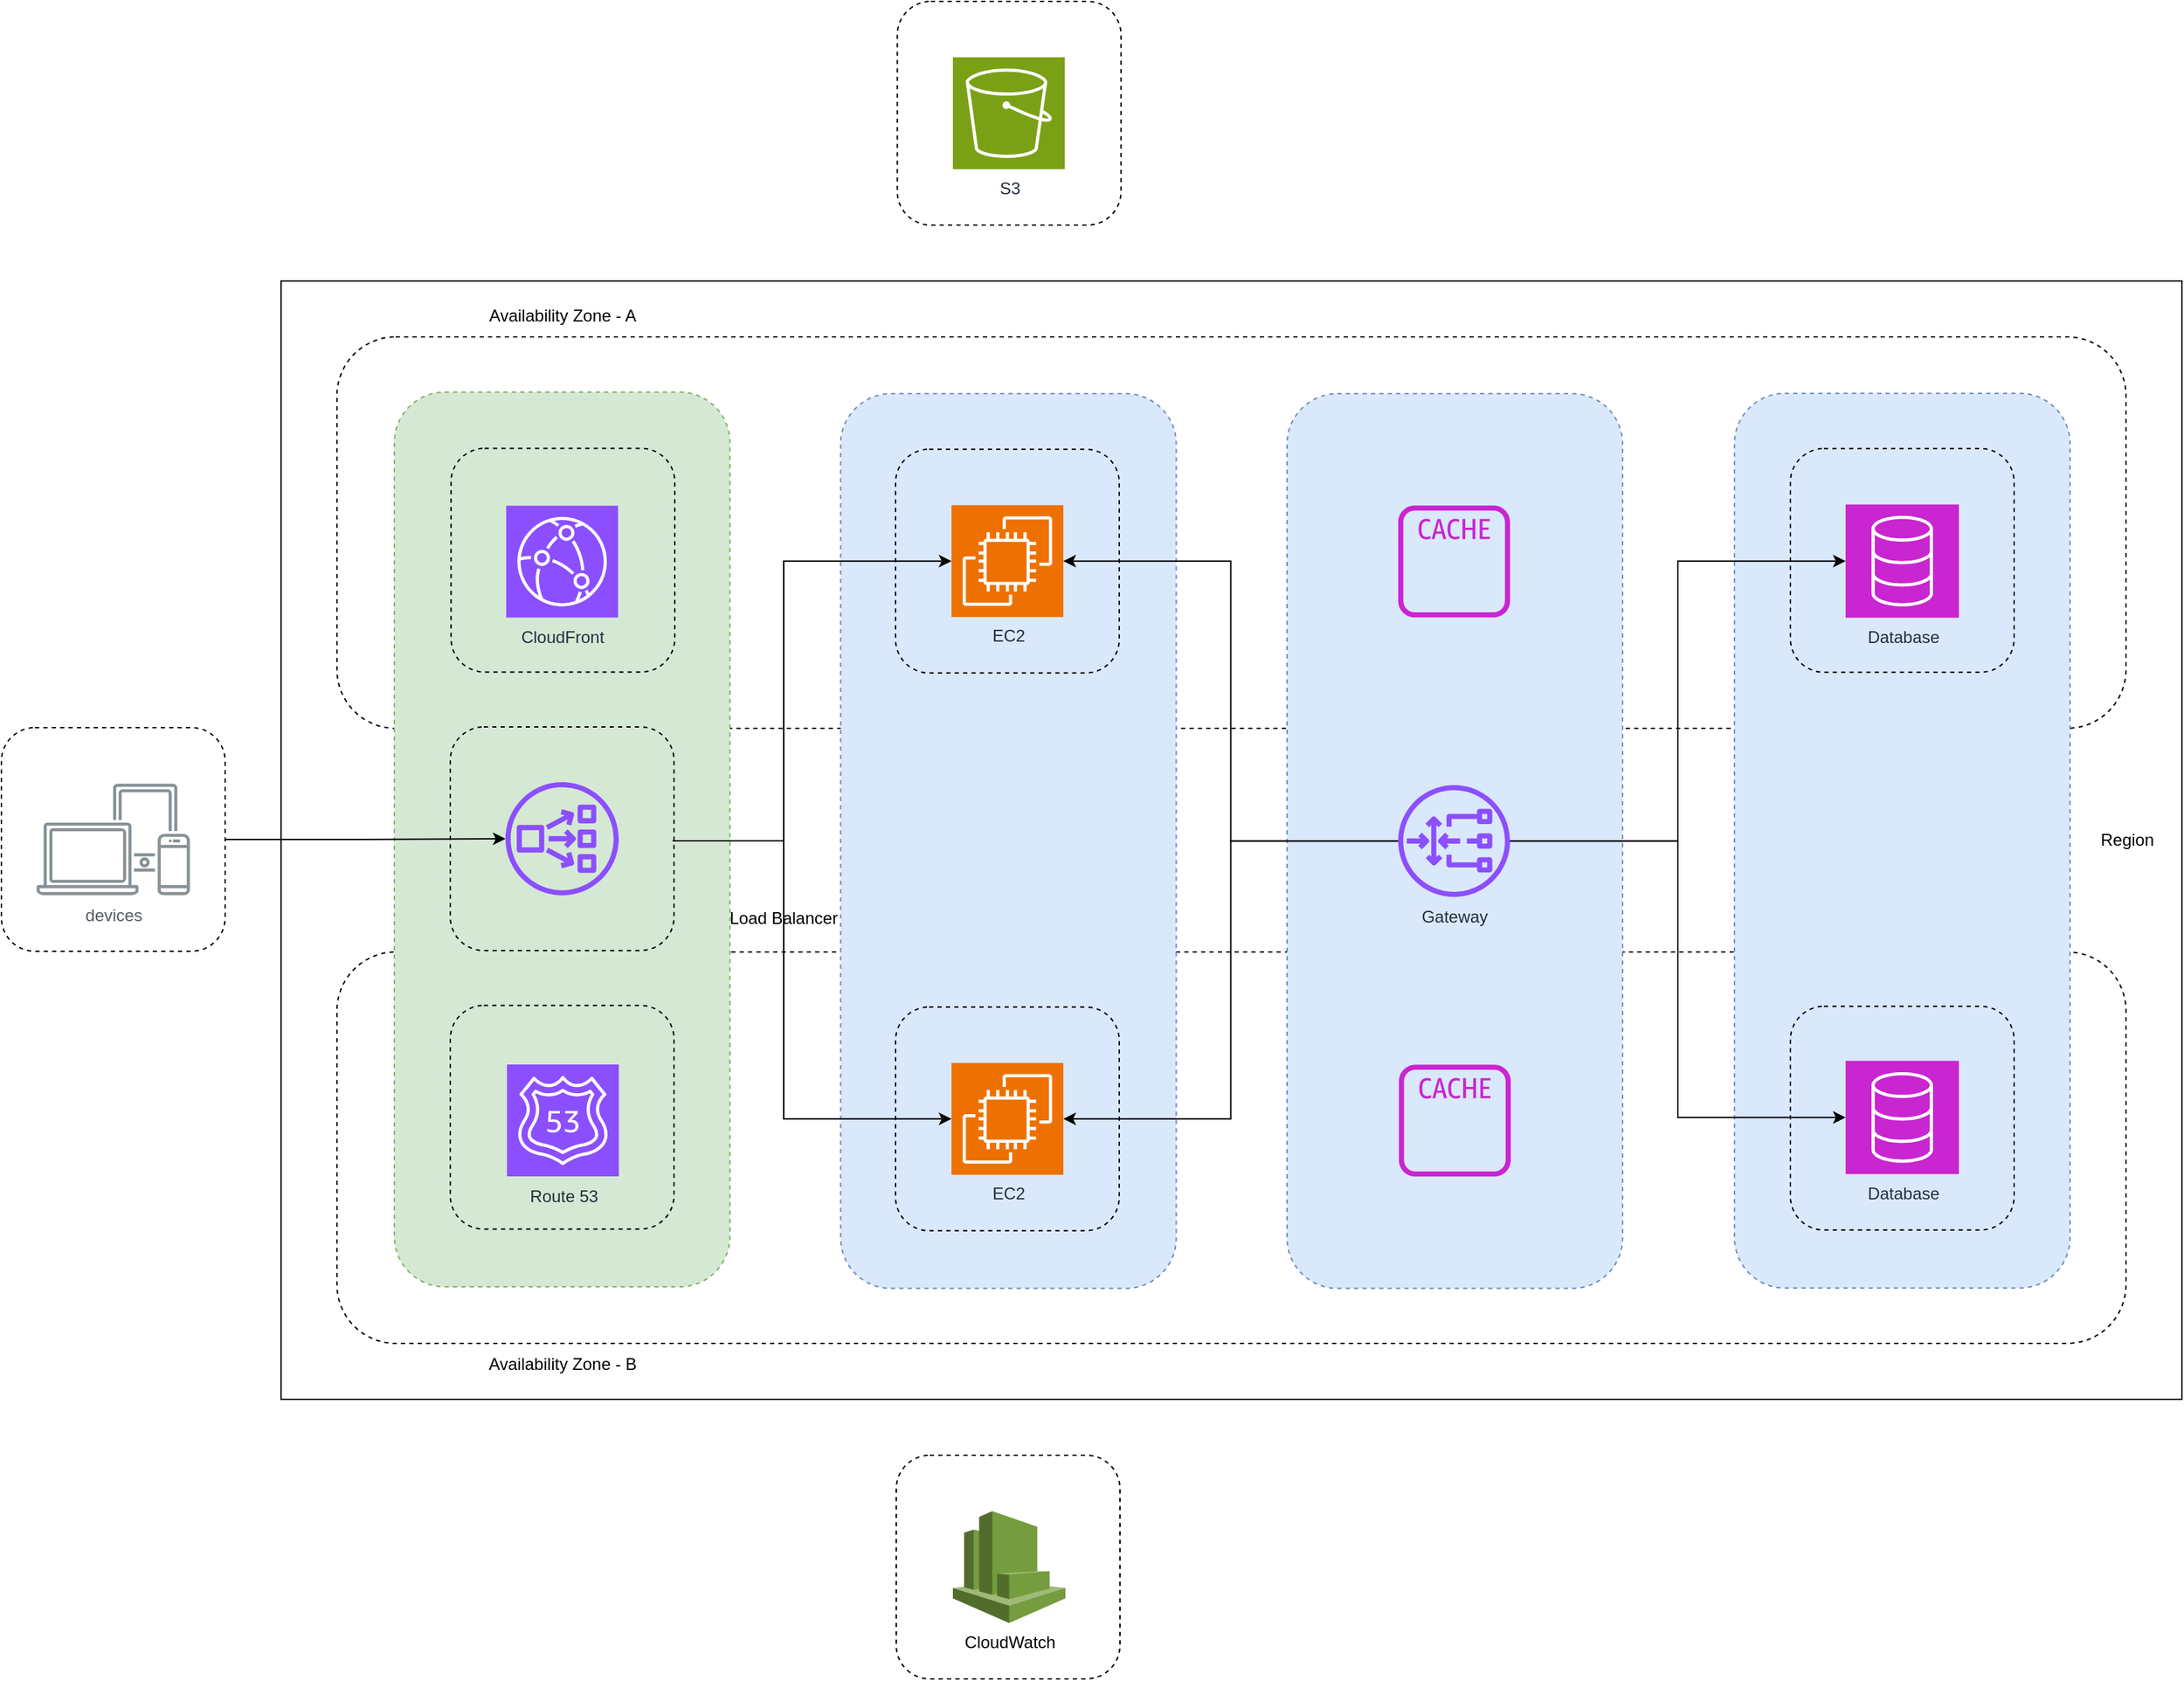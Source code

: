 <mxfile version="22.1.22" type="embed">
  <diagram name="Compute" id="10Izu4u8qryvTNVxO1JY">
    <mxGraphModel dx="1604" dy="1288" grid="1" gridSize="10" guides="1" tooltips="1" connect="1" arrows="1" fold="1" page="1" pageScale="1" pageWidth="1920" pageHeight="1200" math="0" shadow="0">
      <root>
        <mxCell id="aK0jPQPMPnF_35wL7-6X-0" />
        <mxCell id="aK0jPQPMPnF_35wL7-6X-1" parent="aK0jPQPMPnF_35wL7-6X-0" />
        <mxCell id="2_mvjjdikA7IOSeiZrmU-9" value="" style="rounded=0;whiteSpace=wrap;html=1;" parent="aK0jPQPMPnF_35wL7-6X-1" vertex="1">
          <mxGeometry x="440" y="200" width="1359.5" height="800" as="geometry" />
        </mxCell>
        <mxCell id="2_mvjjdikA7IOSeiZrmU-5" value="" style="rounded=1;whiteSpace=wrap;html=1;fillColor=none;dashed=1;" parent="aK0jPQPMPnF_35wL7-6X-1" vertex="1">
          <mxGeometry x="480" y="240" width="1279.5" height="280" as="geometry" />
        </mxCell>
        <mxCell id="2_mvjjdikA7IOSeiZrmU-6" value="" style="rounded=1;whiteSpace=wrap;html=1;fillColor=none;dashed=1;" parent="aK0jPQPMPnF_35wL7-6X-1" vertex="1">
          <mxGeometry x="480" y="680" width="1279.5" height="280" as="geometry" />
        </mxCell>
        <mxCell id="JF-08xz8Laf7Sigt9LBl-2" value="" style="rounded=1;whiteSpace=wrap;html=1;fillColor=#dae8fc;dashed=1;strokeColor=#6c8ebf;" parent="aK0jPQPMPnF_35wL7-6X-1" vertex="1">
          <mxGeometry x="840.25" y="280.63" width="240" height="640" as="geometry" />
        </mxCell>
        <mxCell id="JF-08xz8Laf7Sigt9LBl-1" value="" style="rounded=1;whiteSpace=wrap;html=1;fillColor=#d5e8d4;dashed=1;strokeColor=#82b366;" parent="aK0jPQPMPnF_35wL7-6X-1" vertex="1">
          <mxGeometry x="521.05" y="279.5" width="240" height="640" as="geometry" />
        </mxCell>
        <mxCell id="2_mvjjdikA7IOSeiZrmU-16" value="" style="rounded=1;whiteSpace=wrap;html=1;fillColor=none;dashed=1;" parent="aK0jPQPMPnF_35wL7-6X-1" vertex="1">
          <mxGeometry x="240" y="519.5" width="160" height="160" as="geometry" />
        </mxCell>
        <mxCell id="2_mvjjdikA7IOSeiZrmU-3" value="" style="rounded=1;whiteSpace=wrap;html=1;fillColor=#dae8fc;dashed=1;strokeColor=#6c8ebf;" parent="aK0jPQPMPnF_35wL7-6X-1" vertex="1">
          <mxGeometry x="1479.5" y="280.38" width="240" height="640" as="geometry" />
        </mxCell>
        <mxCell id="2_mvjjdikA7IOSeiZrmU-2" value="" style="rounded=1;whiteSpace=wrap;html=1;fillColor=#dae8fc;dashed=1;strokeColor=#6c8ebf;" parent="aK0jPQPMPnF_35wL7-6X-1" vertex="1">
          <mxGeometry x="1159.5" y="280.63" width="240" height="640" as="geometry" />
        </mxCell>
        <mxCell id="jX3YKvssy5GsriwdSFzG-24" value="Load Balancer" style="text;html=1;align=center;verticalAlign=middle;resizable=0;points=[];autosize=1;strokeColor=none;fillColor=none;" parent="aK0jPQPMPnF_35wL7-6X-1" vertex="1">
          <mxGeometry x="749" y="640.63" width="100" height="30" as="geometry" />
        </mxCell>
        <mxCell id="jX3YKvssy5GsriwdSFzG-26" value="devices" style="sketch=0;outlineConnect=0;gradientColor=none;fontColor=#545B64;strokeColor=none;fillColor=#879196;dashed=0;verticalLabelPosition=bottom;verticalAlign=top;align=center;html=1;fontSize=12;fontStyle=0;aspect=fixed;shape=mxgraph.aws4.illustration_devices;pointerEvents=1" parent="aK0jPQPMPnF_35wL7-6X-1" vertex="1">
          <mxGeometry x="265.21" y="559.5" width="109.59" height="80" as="geometry" />
        </mxCell>
        <mxCell id="jX3YKvssy5GsriwdSFzG-29" value="EC2" style="sketch=0;points=[[0,0,0],[0.25,0,0],[0.5,0,0],[0.75,0,0],[1,0,0],[0,1,0],[0.25,1,0],[0.5,1,0],[0.75,1,0],[1,1,0],[0,0.25,0],[0,0.5,0],[0,0.75,0],[1,0.25,0],[1,0.5,0],[1,0.75,0]];outlineConnect=0;fontColor=#232F3E;fillColor=#ED7100;strokeColor=#ffffff;dashed=0;verticalLabelPosition=bottom;verticalAlign=top;align=center;html=1;fontSize=12;fontStyle=0;aspect=fixed;shape=mxgraph.aws4.resourceIcon;resIcon=mxgraph.aws4.ec2;" parent="aK0jPQPMPnF_35wL7-6X-1" vertex="1">
          <mxGeometry x="919.5" y="360.38" width="80" height="80" as="geometry" />
        </mxCell>
        <mxCell id="jX3YKvssy5GsriwdSFzG-30" value="EC2" style="sketch=0;points=[[0,0,0],[0.25,0,0],[0.5,0,0],[0.75,0,0],[1,0,0],[0,1,0],[0.25,1,0],[0.5,1,0],[0.75,1,0],[1,1,0],[0,0.25,0],[0,0.5,0],[0,0.75,0],[1,0.25,0],[1,0.5,0],[1,0.75,0]];outlineConnect=0;fontColor=#232F3E;fillColor=#ED7100;strokeColor=#ffffff;dashed=0;verticalLabelPosition=bottom;verticalAlign=top;align=center;html=1;fontSize=12;fontStyle=0;aspect=fixed;shape=mxgraph.aws4.resourceIcon;resIcon=mxgraph.aws4.ec2;" parent="aK0jPQPMPnF_35wL7-6X-1" vertex="1">
          <mxGeometry x="919.5" y="759.38" width="80" height="80" as="geometry" />
        </mxCell>
        <mxCell id="jX3YKvssy5GsriwdSFzG-31" style="edgeStyle=orthogonalEdgeStyle;rounded=0;orthogonalLoop=1;jettySize=auto;html=1;entryX=0;entryY=0.5;entryDx=0;entryDy=0;entryPerimeter=0;" parent="aK0jPQPMPnF_35wL7-6X-1" target="jX3YKvssy5GsriwdSFzG-29" edge="1">
          <mxGeometry relative="1" as="geometry">
            <mxPoint x="720" y="600.5" as="sourcePoint" />
            <Array as="points">
              <mxPoint x="799.5" y="601" />
              <mxPoint x="799.5" y="400" />
            </Array>
          </mxGeometry>
        </mxCell>
        <mxCell id="jX3YKvssy5GsriwdSFzG-33" style="edgeStyle=orthogonalEdgeStyle;rounded=0;orthogonalLoop=1;jettySize=auto;html=1;entryX=0;entryY=0.5;entryDx=0;entryDy=0;entryPerimeter=0;" parent="aK0jPQPMPnF_35wL7-6X-1" target="jX3YKvssy5GsriwdSFzG-30" edge="1">
          <mxGeometry relative="1" as="geometry">
            <mxPoint x="720" y="600.5" as="sourcePoint" />
            <Array as="points">
              <mxPoint x="799.5" y="601" />
              <mxPoint x="799.5" y="799" />
            </Array>
          </mxGeometry>
        </mxCell>
        <mxCell id="jX3YKvssy5GsriwdSFzG-35" value="Database" style="sketch=0;points=[[0,0,0],[0.25,0,0],[0.5,0,0],[0.75,0,0],[1,0,0],[0,1,0],[0.25,1,0],[0.5,1,0],[0.75,1,0],[1,1,0],[0,0.25,0],[0,0.5,0],[0,0.75,0],[1,0.25,0],[1,0.5,0],[1,0.75,0]];outlineConnect=0;fontColor=#232F3E;fillColor=#C925D1;strokeColor=#ffffff;dashed=0;verticalLabelPosition=bottom;verticalAlign=top;align=center;html=1;fontSize=12;fontStyle=0;aspect=fixed;shape=mxgraph.aws4.resourceIcon;resIcon=mxgraph.aws4.database;" parent="aK0jPQPMPnF_35wL7-6X-1" vertex="1">
          <mxGeometry x="1559" y="359.88" width="81" height="81" as="geometry" />
        </mxCell>
        <mxCell id="jX3YKvssy5GsriwdSFzG-36" value="Database" style="sketch=0;points=[[0,0,0],[0.25,0,0],[0.5,0,0],[0.75,0,0],[1,0,0],[0,1,0],[0.25,1,0],[0.5,1,0],[0.75,1,0],[1,1,0],[0,0.25,0],[0,0.5,0],[0,0.75,0],[1,0.25,0],[1,0.5,0],[1,0.75,0]];outlineConnect=0;fontColor=#232F3E;fillColor=#C925D1;strokeColor=#ffffff;dashed=0;verticalLabelPosition=bottom;verticalAlign=top;align=center;html=1;fontSize=12;fontStyle=0;aspect=fixed;shape=mxgraph.aws4.resourceIcon;resIcon=mxgraph.aws4.database;" parent="aK0jPQPMPnF_35wL7-6X-1" vertex="1">
          <mxGeometry x="1559" y="757.88" width="81" height="81" as="geometry" />
        </mxCell>
        <mxCell id="jX3YKvssy5GsriwdSFzG-37" value="Gateway" style="sketch=0;outlineConnect=0;fontColor=#232F3E;gradientColor=none;fillColor=#8C4FFF;strokeColor=none;dashed=0;verticalLabelPosition=bottom;verticalAlign=top;align=center;html=1;fontSize=12;fontStyle=0;aspect=fixed;pointerEvents=1;shape=mxgraph.aws4.gateway_load_balancer;" parent="aK0jPQPMPnF_35wL7-6X-1" vertex="1">
          <mxGeometry x="1239" y="560.63" width="80" height="80" as="geometry" />
        </mxCell>
        <mxCell id="jX3YKvssy5GsriwdSFzG-38" style="edgeStyle=orthogonalEdgeStyle;rounded=0;orthogonalLoop=1;jettySize=auto;html=1;entryX=0;entryY=0.5;entryDx=0;entryDy=0;entryPerimeter=0;" parent="aK0jPQPMPnF_35wL7-6X-1" source="jX3YKvssy5GsriwdSFzG-37" target="jX3YKvssy5GsriwdSFzG-35" edge="1">
          <mxGeometry relative="1" as="geometry" />
        </mxCell>
        <mxCell id="jX3YKvssy5GsriwdSFzG-39" style="edgeStyle=orthogonalEdgeStyle;rounded=0;orthogonalLoop=1;jettySize=auto;html=1;entryX=0;entryY=0.5;entryDx=0;entryDy=0;entryPerimeter=0;" parent="aK0jPQPMPnF_35wL7-6X-1" source="jX3YKvssy5GsriwdSFzG-37" target="jX3YKvssy5GsriwdSFzG-36" edge="1">
          <mxGeometry relative="1" as="geometry" />
        </mxCell>
        <mxCell id="jX3YKvssy5GsriwdSFzG-40" style="edgeStyle=orthogonalEdgeStyle;rounded=0;orthogonalLoop=1;jettySize=auto;html=1;entryX=1;entryY=0.5;entryDx=0;entryDy=0;entryPerimeter=0;" parent="aK0jPQPMPnF_35wL7-6X-1" source="jX3YKvssy5GsriwdSFzG-37" target="jX3YKvssy5GsriwdSFzG-29" edge="1">
          <mxGeometry relative="1" as="geometry" />
        </mxCell>
        <mxCell id="jX3YKvssy5GsriwdSFzG-41" style="edgeStyle=orthogonalEdgeStyle;rounded=0;orthogonalLoop=1;jettySize=auto;html=1;entryX=1;entryY=0.5;entryDx=0;entryDy=0;entryPerimeter=0;" parent="aK0jPQPMPnF_35wL7-6X-1" source="jX3YKvssy5GsriwdSFzG-37" target="jX3YKvssy5GsriwdSFzG-30" edge="1">
          <mxGeometry relative="1" as="geometry" />
        </mxCell>
        <mxCell id="h46gHeCryn60ursjiIqq-0" value="" style="rounded=1;whiteSpace=wrap;html=1;fillColor=none;dashed=1;" parent="aK0jPQPMPnF_35wL7-6X-1" vertex="1">
          <mxGeometry x="879.5" y="320.38" width="160" height="160" as="geometry" />
        </mxCell>
        <mxCell id="h46gHeCryn60ursjiIqq-1" value="" style="rounded=1;whiteSpace=wrap;html=1;fillColor=none;dashed=1;" parent="aK0jPQPMPnF_35wL7-6X-1" vertex="1">
          <mxGeometry x="879.5" y="719.38" width="160" height="160" as="geometry" />
        </mxCell>
        <mxCell id="h46gHeCryn60ursjiIqq-2" value="" style="rounded=1;whiteSpace=wrap;html=1;fillColor=none;dashed=1;" parent="aK0jPQPMPnF_35wL7-6X-1" vertex="1">
          <mxGeometry x="1519.5" y="319.88" width="160" height="160" as="geometry" />
        </mxCell>
        <mxCell id="h46gHeCryn60ursjiIqq-3" value="" style="rounded=1;whiteSpace=wrap;html=1;fillColor=none;dashed=1;" parent="aK0jPQPMPnF_35wL7-6X-1" vertex="1">
          <mxGeometry x="1519.5" y="718.88" width="160" height="160" as="geometry" />
        </mxCell>
        <mxCell id="h46gHeCryn60ursjiIqq-4" value="Availability Zone - A" style="text;html=1;align=center;verticalAlign=middle;resizable=0;points=[];autosize=1;strokeColor=none;fillColor=none;" parent="aK0jPQPMPnF_35wL7-6X-1" vertex="1">
          <mxGeometry x="576.05" y="210" width="130" height="30" as="geometry" />
        </mxCell>
        <mxCell id="h46gHeCryn60ursjiIqq-5" value="Availability Zone - B" style="text;html=1;align=center;verticalAlign=middle;resizable=0;points=[];autosize=1;strokeColor=none;fillColor=none;" parent="aK0jPQPMPnF_35wL7-6X-1" vertex="1">
          <mxGeometry x="576.05" y="960" width="130" height="30" as="geometry" />
        </mxCell>
        <mxCell id="h46gHeCryn60ursjiIqq-7" value="S3" style="sketch=0;points=[[0,0,0],[0.25,0,0],[0.5,0,0],[0.75,0,0],[1,0,0],[0,1,0],[0.25,1,0],[0.5,1,0],[0.75,1,0],[1,1,0],[0,0.25,0],[0,0.5,0],[0,0.75,0],[1,0.25,0],[1,0.5,0],[1,0.75,0]];outlineConnect=0;fontColor=#232F3E;fillColor=#7AA116;strokeColor=#ffffff;dashed=0;verticalLabelPosition=bottom;verticalAlign=top;align=center;html=1;fontSize=12;fontStyle=0;aspect=fixed;shape=mxgraph.aws4.resourceIcon;resIcon=mxgraph.aws4.s3;" parent="aK0jPQPMPnF_35wL7-6X-1" vertex="1">
          <mxGeometry x="920.5" y="40" width="80" height="80" as="geometry" />
        </mxCell>
        <mxCell id="h46gHeCryn60ursjiIqq-10" value="" style="sketch=0;outlineConnect=0;fontColor=#232F3E;gradientColor=none;fillColor=#C925D1;strokeColor=none;dashed=0;verticalLabelPosition=bottom;verticalAlign=top;align=center;html=1;fontSize=12;fontStyle=0;aspect=fixed;pointerEvents=1;shape=mxgraph.aws4.cache_node;" parent="aK0jPQPMPnF_35wL7-6X-1" vertex="1">
          <mxGeometry x="1239" y="360.63" width="80" height="80" as="geometry" />
        </mxCell>
        <mxCell id="h46gHeCryn60ursjiIqq-11" value="" style="sketch=0;outlineConnect=0;fontColor=#232F3E;gradientColor=none;fillColor=#C925D1;strokeColor=none;dashed=0;verticalLabelPosition=bottom;verticalAlign=top;align=center;html=1;fontSize=12;fontStyle=0;aspect=fixed;pointerEvents=1;shape=mxgraph.aws4.cache_node;" parent="aK0jPQPMPnF_35wL7-6X-1" vertex="1">
          <mxGeometry x="1239.5" y="760.63" width="80" height="80" as="geometry" />
        </mxCell>
        <mxCell id="h46gHeCryn60ursjiIqq-14" value="CloudWatch" style="outlineConnect=0;dashed=0;verticalLabelPosition=bottom;verticalAlign=top;align=center;html=1;shape=mxgraph.aws3.cloudwatch;fillColor=#759C3E;gradientColor=none;" parent="aK0jPQPMPnF_35wL7-6X-1" vertex="1">
          <mxGeometry x="920.5" y="1080" width="80.5" height="80" as="geometry" />
        </mxCell>
        <mxCell id="2_mvjjdikA7IOSeiZrmU-10" value="Region" style="text;html=1;align=center;verticalAlign=middle;resizable=0;points=[];autosize=1;strokeColor=none;fillColor=none;" parent="aK0jPQPMPnF_35wL7-6X-1" vertex="1">
          <mxGeometry x="1730" y="585" width="60" height="30" as="geometry" />
        </mxCell>
        <mxCell id="2_mvjjdikA7IOSeiZrmU-20" value="" style="rounded=1;whiteSpace=wrap;html=1;fillColor=none;dashed=1;" parent="aK0jPQPMPnF_35wL7-6X-1" vertex="1">
          <mxGeometry x="880.75" width="160" height="160" as="geometry" />
        </mxCell>
        <mxCell id="2_mvjjdikA7IOSeiZrmU-21" value="" style="rounded=1;whiteSpace=wrap;html=1;fillColor=none;dashed=1;" parent="aK0jPQPMPnF_35wL7-6X-1" vertex="1">
          <mxGeometry x="880" y="1040" width="160" height="160" as="geometry" />
        </mxCell>
        <mxCell id="JF-08xz8Laf7Sigt9LBl-0" value="" style="edgeStyle=orthogonalEdgeStyle;rounded=0;orthogonalLoop=1;jettySize=auto;html=1;entryX=0;entryY=0.5;entryDx=0;entryDy=0;exitX=1;exitY=0.5;exitDx=0;exitDy=0;" parent="aK0jPQPMPnF_35wL7-6X-1" source="2_mvjjdikA7IOSeiZrmU-16" target="jX3YKvssy5GsriwdSFzG-28" edge="1">
          <mxGeometry relative="1" as="geometry">
            <mxPoint x="160" y="600" as="sourcePoint" />
            <mxPoint x="641" y="600" as="targetPoint" />
          </mxGeometry>
        </mxCell>
        <mxCell id="jX3YKvssy5GsriwdSFzG-28" value="" style="sketch=0;outlineConnect=0;fontColor=#232F3E;gradientColor=none;fillColor=#8C4FFF;strokeColor=none;dashed=0;verticalLabelPosition=bottom;verticalAlign=top;align=center;html=1;fontSize=12;fontStyle=0;aspect=fixed;pointerEvents=1;shape=mxgraph.aws4.network_load_balancer;" parent="aK0jPQPMPnF_35wL7-6X-1" vertex="1">
          <mxGeometry x="600.55" y="558.5" width="81" height="81" as="geometry" />
        </mxCell>
        <mxCell id="JF-08xz8Laf7Sigt9LBl-3" value="" style="rounded=1;whiteSpace=wrap;html=1;fillColor=none;dashed=1;" parent="aK0jPQPMPnF_35wL7-6X-1" vertex="1">
          <mxGeometry x="561.05" y="519" width="160" height="160" as="geometry" />
        </mxCell>
        <mxCell id="2_mvjjdikA7IOSeiZrmU-15" value="" style="rounded=1;whiteSpace=wrap;html=1;fillColor=none;dashed=1;" parent="aK0jPQPMPnF_35wL7-6X-1" vertex="1">
          <mxGeometry x="561.6" y="319.75" width="160" height="160" as="geometry" />
        </mxCell>
        <mxCell id="2_mvjjdikA7IOSeiZrmU-14" value="" style="rounded=1;whiteSpace=wrap;html=1;fillColor=none;dashed=1;" parent="aK0jPQPMPnF_35wL7-6X-1" vertex="1">
          <mxGeometry x="561.05" y="718.25" width="160" height="160" as="geometry" />
        </mxCell>
        <mxCell id="h46gHeCryn60ursjiIqq-6" value="CloudFront" style="sketch=0;points=[[0,0,0],[0.25,0,0],[0.5,0,0],[0.75,0,0],[1,0,0],[0,1,0],[0.25,1,0],[0.5,1,0],[0.75,1,0],[1,1,0],[0,0.25,0],[0,0.5,0],[0,0.75,0],[1,0.25,0],[1,0.5,0],[1,0.75,0]];outlineConnect=0;fontColor=#232F3E;fillColor=#8C4FFF;strokeColor=#ffffff;dashed=0;verticalLabelPosition=bottom;verticalAlign=top;align=center;html=1;fontSize=12;fontStyle=0;aspect=fixed;shape=mxgraph.aws4.resourceIcon;resIcon=mxgraph.aws4.cloudfront;" parent="aK0jPQPMPnF_35wL7-6X-1" vertex="1">
          <mxGeometry x="601.05" y="360.75" width="80" height="80" as="geometry" />
        </mxCell>
        <mxCell id="h46gHeCryn60ursjiIqq-8" value="Route 53" style="sketch=0;points=[[0,0,0],[0.25,0,0],[0.5,0,0],[0.75,0,0],[1,0,0],[0,1,0],[0.25,1,0],[0.5,1,0],[0.75,1,0],[1,1,0],[0,0.25,0],[0,0.5,0],[0,0.75,0],[1,0.25,0],[1,0.5,0],[1,0.75,0]];outlineConnect=0;fontColor=#232F3E;fillColor=#8C4FFF;strokeColor=#ffffff;dashed=0;verticalLabelPosition=bottom;verticalAlign=top;align=center;html=1;fontSize=12;fontStyle=0;aspect=fixed;shape=mxgraph.aws4.resourceIcon;resIcon=mxgraph.aws4.route_53;" parent="aK0jPQPMPnF_35wL7-6X-1" vertex="1">
          <mxGeometry x="601.6" y="760.5" width="80" height="80" as="geometry" />
        </mxCell>
      </root>
    </mxGraphModel>
  </diagram>
</mxfile>
